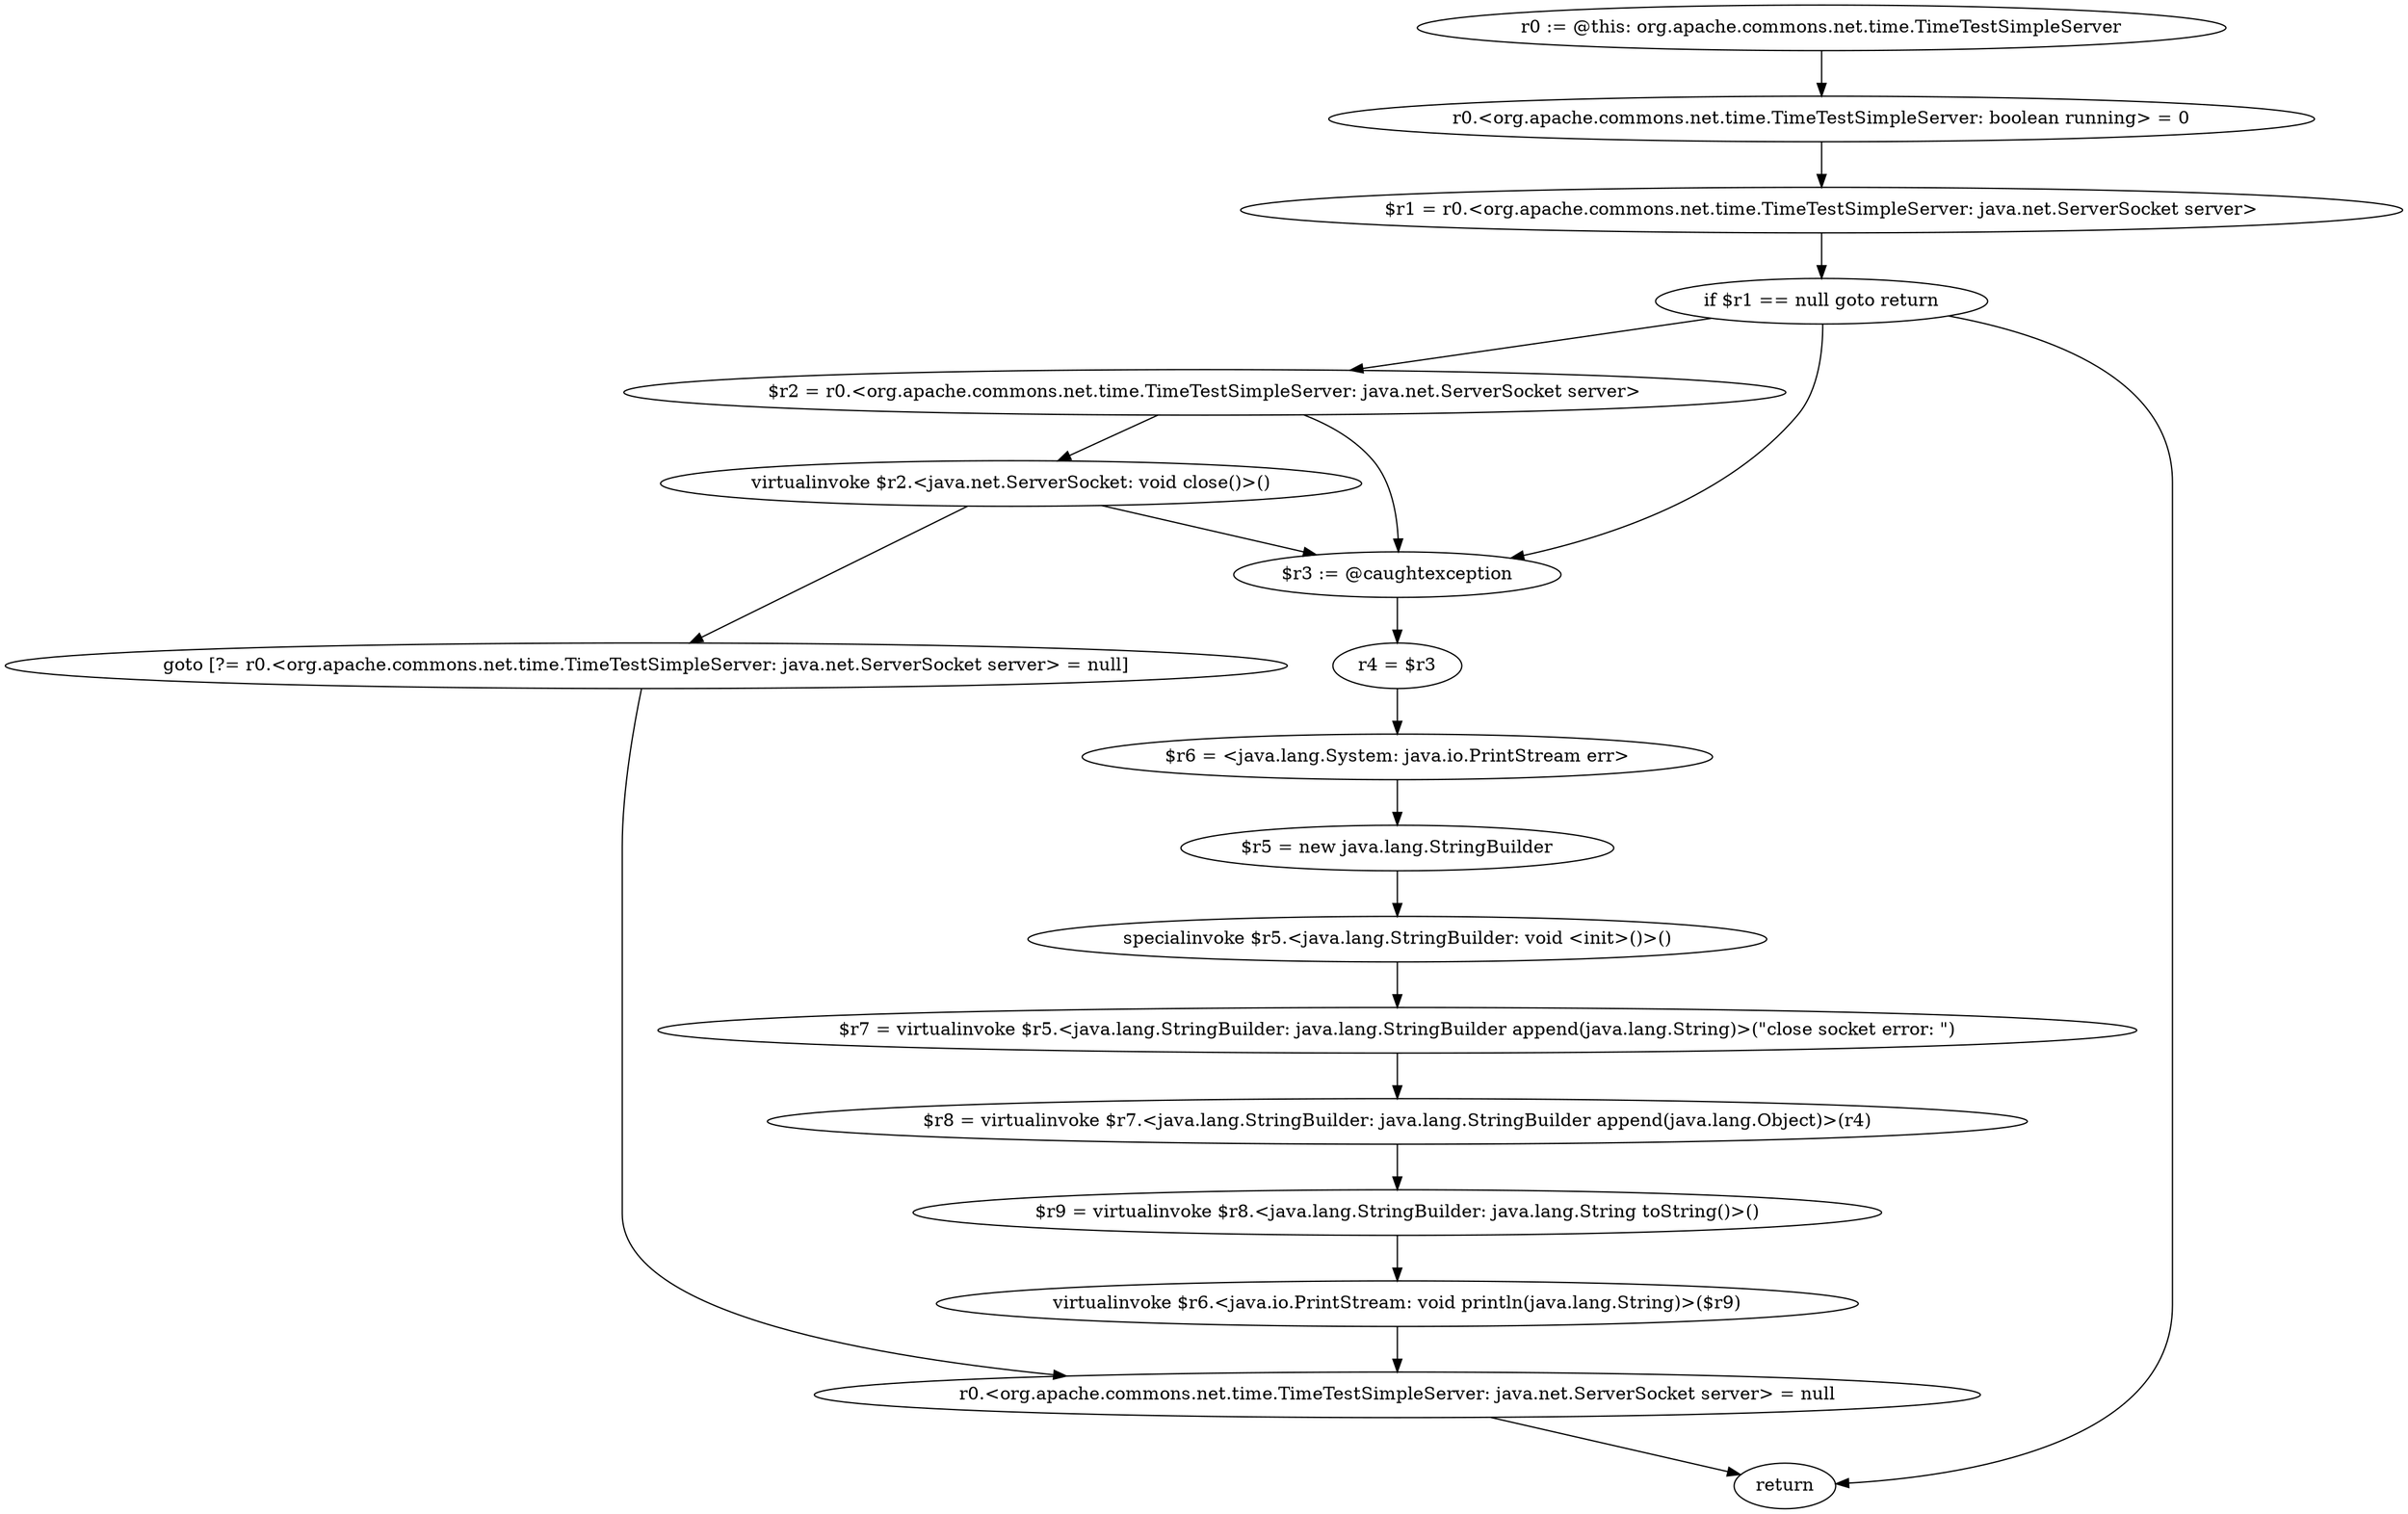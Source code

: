 digraph "unitGraph" {
    "r0 := @this: org.apache.commons.net.time.TimeTestSimpleServer"
    "r0.<org.apache.commons.net.time.TimeTestSimpleServer: boolean running> = 0"
    "$r1 = r0.<org.apache.commons.net.time.TimeTestSimpleServer: java.net.ServerSocket server>"
    "if $r1 == null goto return"
    "$r2 = r0.<org.apache.commons.net.time.TimeTestSimpleServer: java.net.ServerSocket server>"
    "virtualinvoke $r2.<java.net.ServerSocket: void close()>()"
    "goto [?= r0.<org.apache.commons.net.time.TimeTestSimpleServer: java.net.ServerSocket server> = null]"
    "$r3 := @caughtexception"
    "r4 = $r3"
    "$r6 = <java.lang.System: java.io.PrintStream err>"
    "$r5 = new java.lang.StringBuilder"
    "specialinvoke $r5.<java.lang.StringBuilder: void <init>()>()"
    "$r7 = virtualinvoke $r5.<java.lang.StringBuilder: java.lang.StringBuilder append(java.lang.String)>(\"close socket error: \")"
    "$r8 = virtualinvoke $r7.<java.lang.StringBuilder: java.lang.StringBuilder append(java.lang.Object)>(r4)"
    "$r9 = virtualinvoke $r8.<java.lang.StringBuilder: java.lang.String toString()>()"
    "virtualinvoke $r6.<java.io.PrintStream: void println(java.lang.String)>($r9)"
    "r0.<org.apache.commons.net.time.TimeTestSimpleServer: java.net.ServerSocket server> = null"
    "return"
    "r0 := @this: org.apache.commons.net.time.TimeTestSimpleServer"->"r0.<org.apache.commons.net.time.TimeTestSimpleServer: boolean running> = 0";
    "r0.<org.apache.commons.net.time.TimeTestSimpleServer: boolean running> = 0"->"$r1 = r0.<org.apache.commons.net.time.TimeTestSimpleServer: java.net.ServerSocket server>";
    "$r1 = r0.<org.apache.commons.net.time.TimeTestSimpleServer: java.net.ServerSocket server>"->"if $r1 == null goto return";
    "if $r1 == null goto return"->"$r2 = r0.<org.apache.commons.net.time.TimeTestSimpleServer: java.net.ServerSocket server>";
    "if $r1 == null goto return"->"return";
    "if $r1 == null goto return"->"$r3 := @caughtexception";
    "$r2 = r0.<org.apache.commons.net.time.TimeTestSimpleServer: java.net.ServerSocket server>"->"virtualinvoke $r2.<java.net.ServerSocket: void close()>()";
    "$r2 = r0.<org.apache.commons.net.time.TimeTestSimpleServer: java.net.ServerSocket server>"->"$r3 := @caughtexception";
    "virtualinvoke $r2.<java.net.ServerSocket: void close()>()"->"goto [?= r0.<org.apache.commons.net.time.TimeTestSimpleServer: java.net.ServerSocket server> = null]";
    "virtualinvoke $r2.<java.net.ServerSocket: void close()>()"->"$r3 := @caughtexception";
    "goto [?= r0.<org.apache.commons.net.time.TimeTestSimpleServer: java.net.ServerSocket server> = null]"->"r0.<org.apache.commons.net.time.TimeTestSimpleServer: java.net.ServerSocket server> = null";
    "$r3 := @caughtexception"->"r4 = $r3";
    "r4 = $r3"->"$r6 = <java.lang.System: java.io.PrintStream err>";
    "$r6 = <java.lang.System: java.io.PrintStream err>"->"$r5 = new java.lang.StringBuilder";
    "$r5 = new java.lang.StringBuilder"->"specialinvoke $r5.<java.lang.StringBuilder: void <init>()>()";
    "specialinvoke $r5.<java.lang.StringBuilder: void <init>()>()"->"$r7 = virtualinvoke $r5.<java.lang.StringBuilder: java.lang.StringBuilder append(java.lang.String)>(\"close socket error: \")";
    "$r7 = virtualinvoke $r5.<java.lang.StringBuilder: java.lang.StringBuilder append(java.lang.String)>(\"close socket error: \")"->"$r8 = virtualinvoke $r7.<java.lang.StringBuilder: java.lang.StringBuilder append(java.lang.Object)>(r4)";
    "$r8 = virtualinvoke $r7.<java.lang.StringBuilder: java.lang.StringBuilder append(java.lang.Object)>(r4)"->"$r9 = virtualinvoke $r8.<java.lang.StringBuilder: java.lang.String toString()>()";
    "$r9 = virtualinvoke $r8.<java.lang.StringBuilder: java.lang.String toString()>()"->"virtualinvoke $r6.<java.io.PrintStream: void println(java.lang.String)>($r9)";
    "virtualinvoke $r6.<java.io.PrintStream: void println(java.lang.String)>($r9)"->"r0.<org.apache.commons.net.time.TimeTestSimpleServer: java.net.ServerSocket server> = null";
    "r0.<org.apache.commons.net.time.TimeTestSimpleServer: java.net.ServerSocket server> = null"->"return";
}
